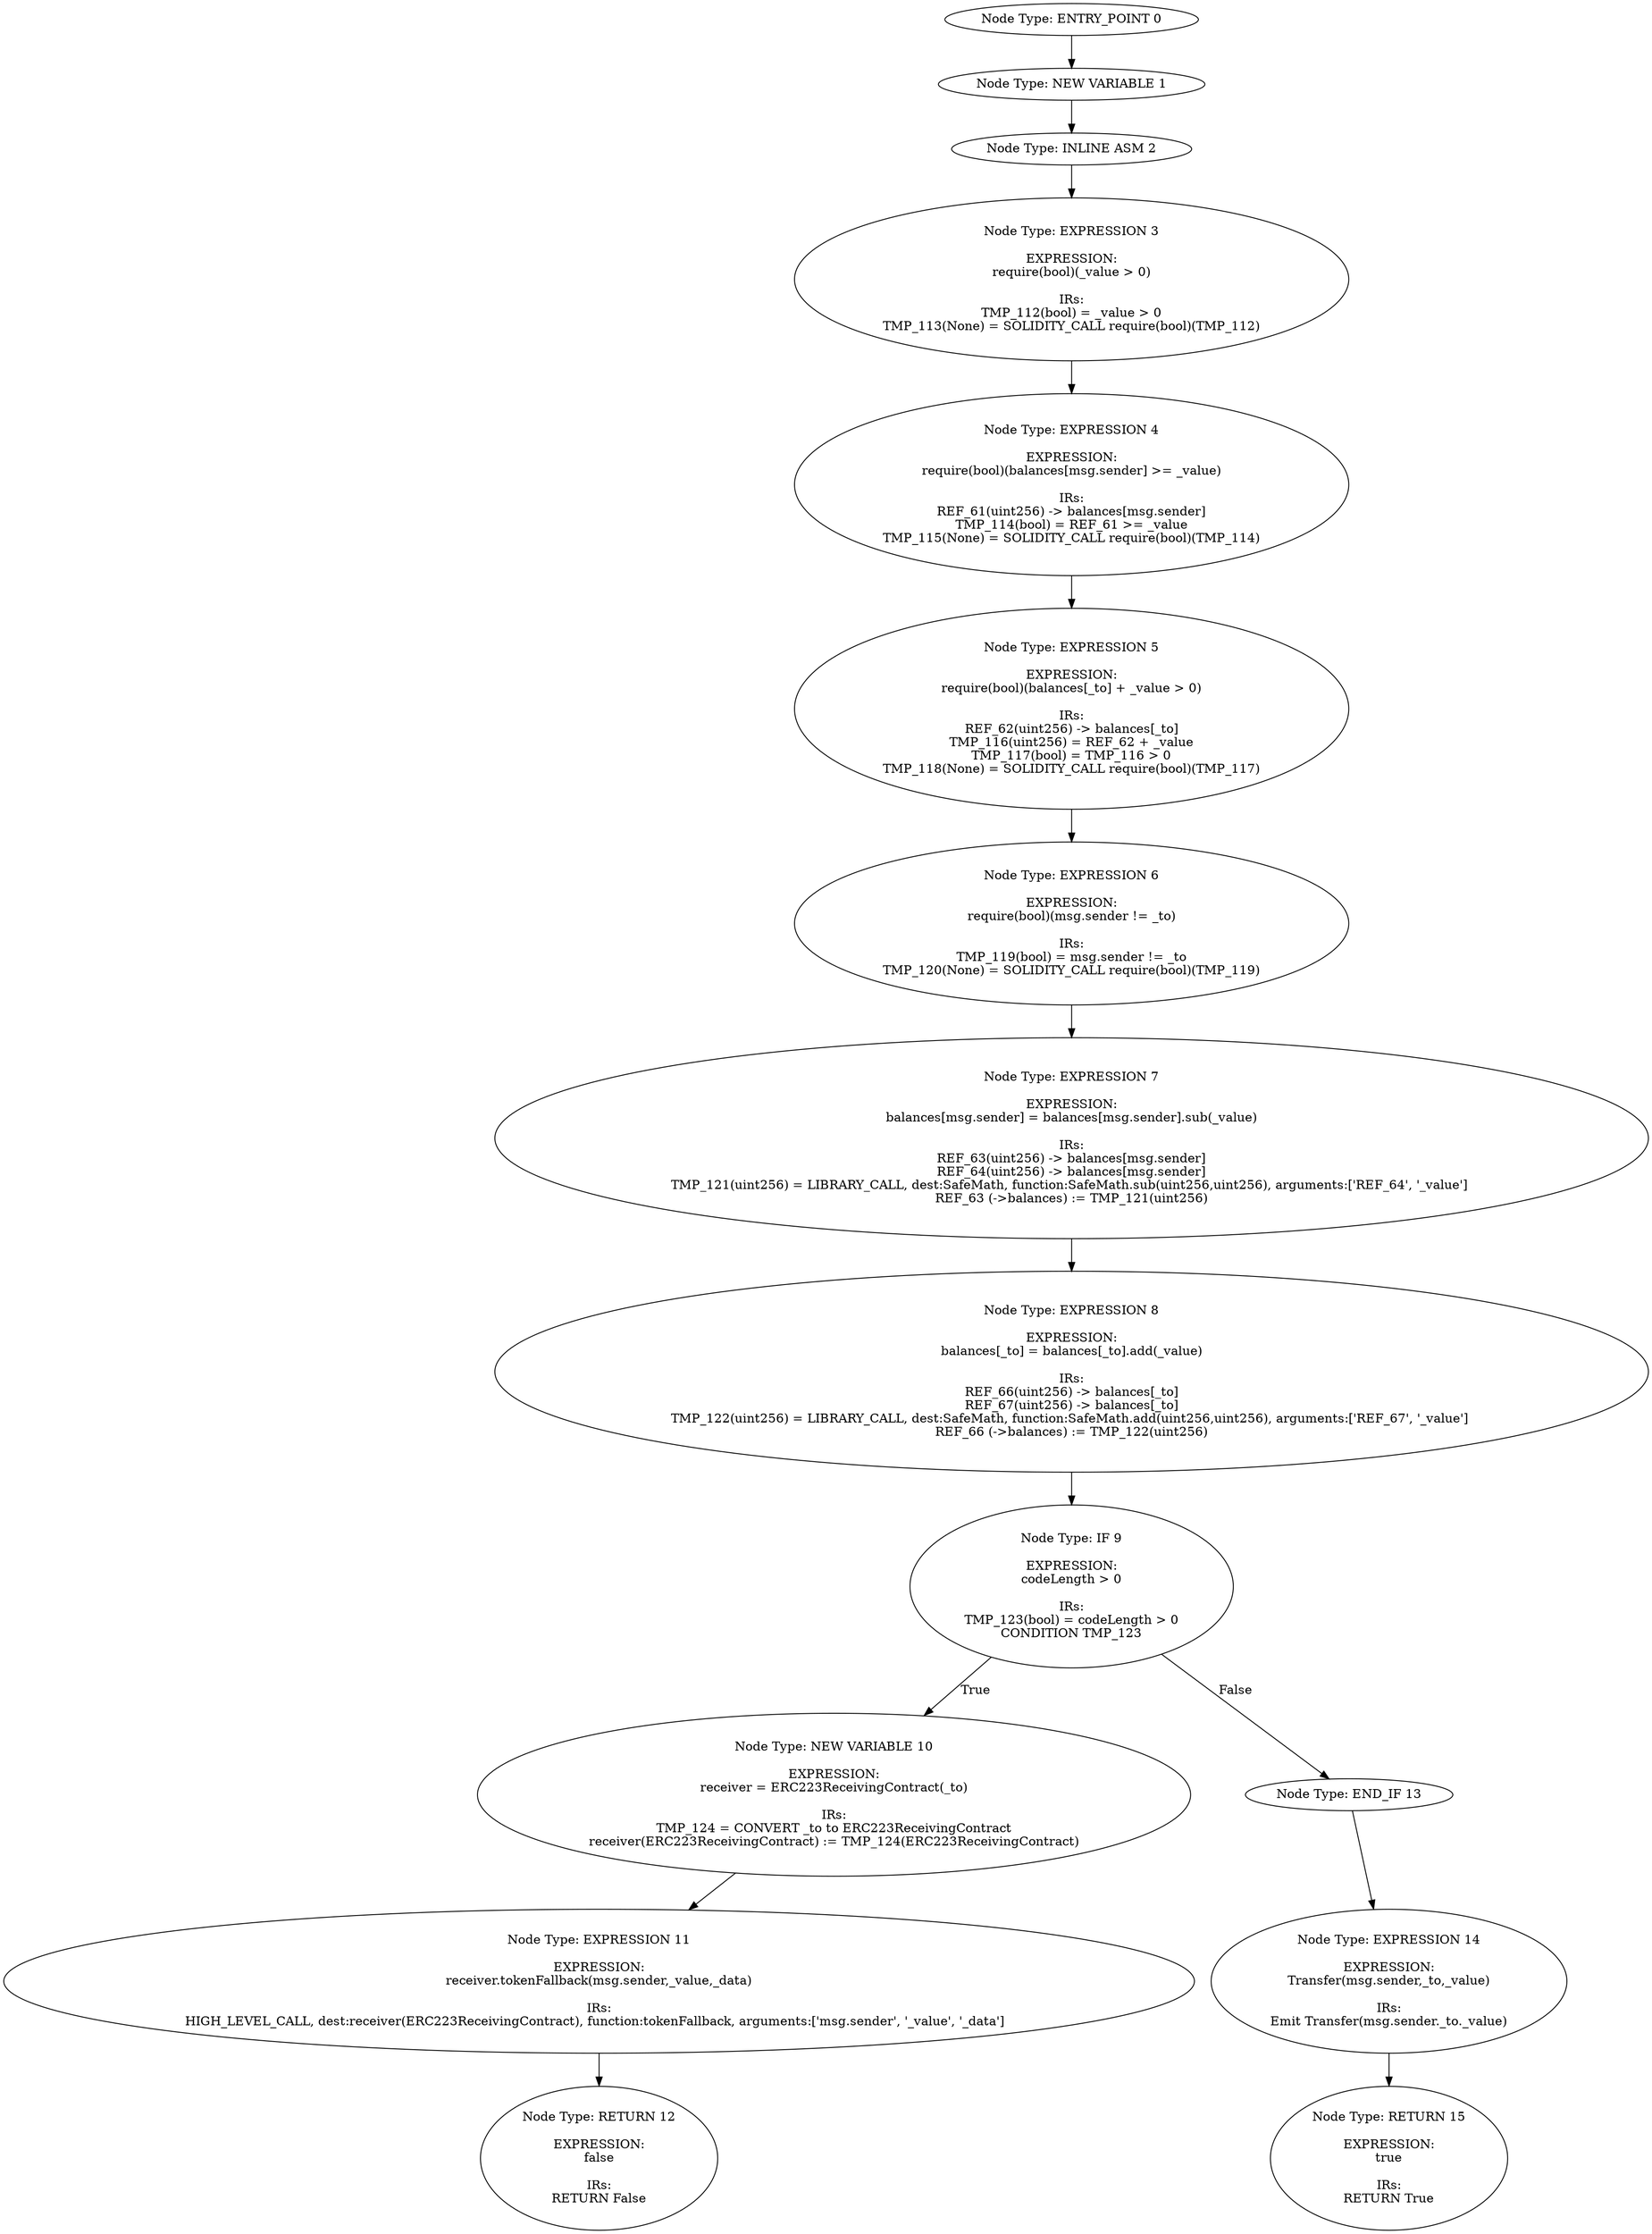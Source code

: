 digraph{
0[label="Node Type: ENTRY_POINT 0
"];
0->1;
1[label="Node Type: NEW VARIABLE 1
"];
1->2;
2[label="Node Type: INLINE ASM 2
"];
2->3;
3[label="Node Type: EXPRESSION 3

EXPRESSION:
require(bool)(_value > 0)

IRs:
TMP_112(bool) = _value > 0
TMP_113(None) = SOLIDITY_CALL require(bool)(TMP_112)"];
3->4;
4[label="Node Type: EXPRESSION 4

EXPRESSION:
require(bool)(balances[msg.sender] >= _value)

IRs:
REF_61(uint256) -> balances[msg.sender]
TMP_114(bool) = REF_61 >= _value
TMP_115(None) = SOLIDITY_CALL require(bool)(TMP_114)"];
4->5;
5[label="Node Type: EXPRESSION 5

EXPRESSION:
require(bool)(balances[_to] + _value > 0)

IRs:
REF_62(uint256) -> balances[_to]
TMP_116(uint256) = REF_62 + _value
TMP_117(bool) = TMP_116 > 0
TMP_118(None) = SOLIDITY_CALL require(bool)(TMP_117)"];
5->6;
6[label="Node Type: EXPRESSION 6

EXPRESSION:
require(bool)(msg.sender != _to)

IRs:
TMP_119(bool) = msg.sender != _to
TMP_120(None) = SOLIDITY_CALL require(bool)(TMP_119)"];
6->7;
7[label="Node Type: EXPRESSION 7

EXPRESSION:
balances[msg.sender] = balances[msg.sender].sub(_value)

IRs:
REF_63(uint256) -> balances[msg.sender]
REF_64(uint256) -> balances[msg.sender]
TMP_121(uint256) = LIBRARY_CALL, dest:SafeMath, function:SafeMath.sub(uint256,uint256), arguments:['REF_64', '_value'] 
REF_63 (->balances) := TMP_121(uint256)"];
7->8;
8[label="Node Type: EXPRESSION 8

EXPRESSION:
balances[_to] = balances[_to].add(_value)

IRs:
REF_66(uint256) -> balances[_to]
REF_67(uint256) -> balances[_to]
TMP_122(uint256) = LIBRARY_CALL, dest:SafeMath, function:SafeMath.add(uint256,uint256), arguments:['REF_67', '_value'] 
REF_66 (->balances) := TMP_122(uint256)"];
8->9;
9[label="Node Type: IF 9

EXPRESSION:
codeLength > 0

IRs:
TMP_123(bool) = codeLength > 0
CONDITION TMP_123"];
9->10[label="True"];
9->13[label="False"];
10[label="Node Type: NEW VARIABLE 10

EXPRESSION:
receiver = ERC223ReceivingContract(_to)

IRs:
TMP_124 = CONVERT _to to ERC223ReceivingContract
receiver(ERC223ReceivingContract) := TMP_124(ERC223ReceivingContract)"];
10->11;
11[label="Node Type: EXPRESSION 11

EXPRESSION:
receiver.tokenFallback(msg.sender,_value,_data)

IRs:
HIGH_LEVEL_CALL, dest:receiver(ERC223ReceivingContract), function:tokenFallback, arguments:['msg.sender', '_value', '_data']  "];
11->12;
12[label="Node Type: RETURN 12

EXPRESSION:
false

IRs:
RETURN False"];
13[label="Node Type: END_IF 13
"];
13->14;
14[label="Node Type: EXPRESSION 14

EXPRESSION:
Transfer(msg.sender,_to,_value)

IRs:
Emit Transfer(msg.sender._to._value)"];
14->15;
15[label="Node Type: RETURN 15

EXPRESSION:
true

IRs:
RETURN True"];
}
